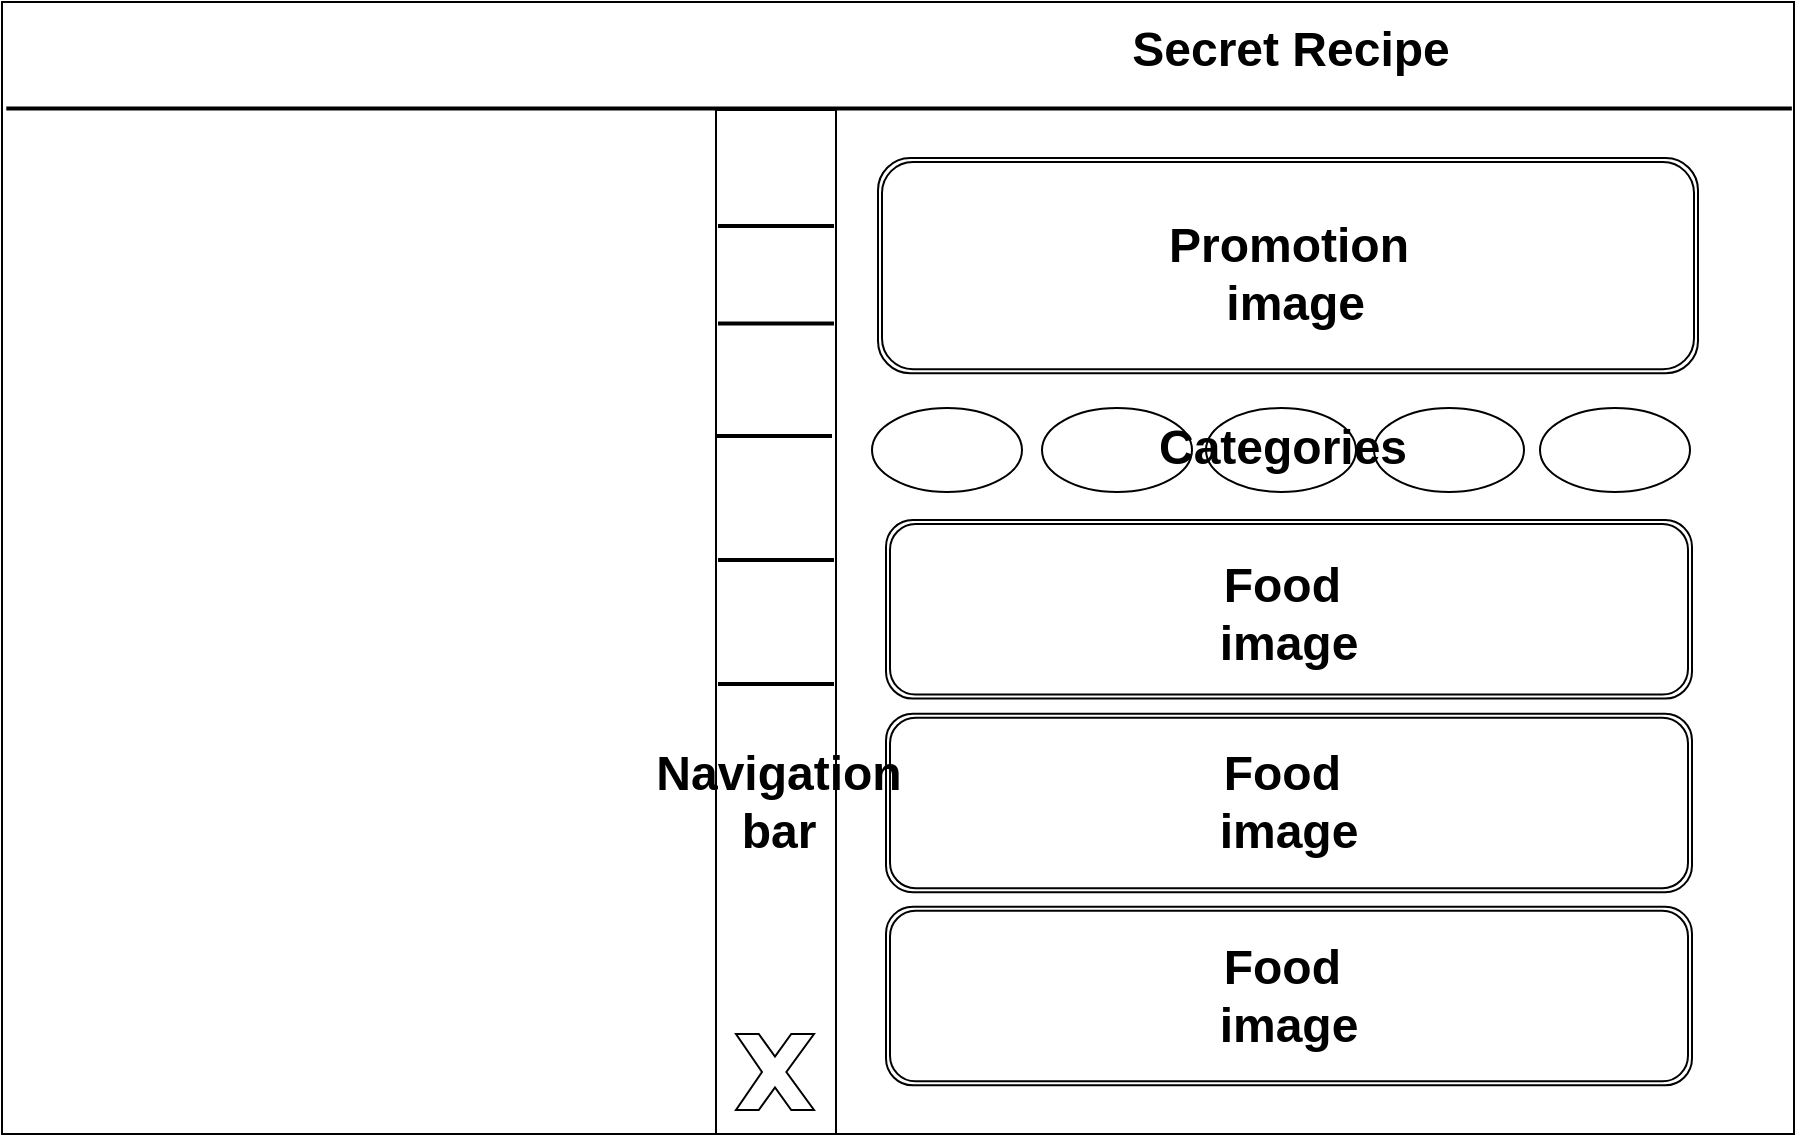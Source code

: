 <mxfile version="24.7.10">
  <diagram name="Page-1" id="hPOh9uv4Xi-a1cSwoiG5">
    <mxGraphModel dx="1918" dy="1073" grid="0" gridSize="10" guides="1" tooltips="1" connect="1" arrows="1" fold="1" page="0" pageScale="1" pageWidth="850" pageHeight="1100" math="0" shadow="0">
      <root>
        <mxCell id="0" />
        <mxCell id="1" parent="0" />
        <mxCell id="TidTo2rOgOH8y78XN5G_-71" value="" style="group" vertex="1" connectable="0" parent="1">
          <mxGeometry x="-317" y="-137" width="896" height="566" as="geometry" />
        </mxCell>
        <mxCell id="TidTo2rOgOH8y78XN5G_-4" value="" style="rounded=0;whiteSpace=wrap;html=1;" vertex="1" parent="TidTo2rOgOH8y78XN5G_-71">
          <mxGeometry width="896" height="566" as="geometry" />
        </mxCell>
        <mxCell id="TidTo2rOgOH8y78XN5G_-7" value="" style="line;strokeWidth=2;html=1;" vertex="1" parent="TidTo2rOgOH8y78XN5G_-71">
          <mxGeometry x="2.149" y="47.364" width="892.777" height="11.841" as="geometry" />
        </mxCell>
        <mxCell id="TidTo2rOgOH8y78XN5G_-9" value="Secret Recipe" style="text;strokeColor=none;fillColor=none;html=1;fontSize=24;fontStyle=1;verticalAlign=middle;align=center;" vertex="1" parent="TidTo2rOgOH8y78XN5G_-71">
          <mxGeometry x="589.783" y="0.001" width="107.434" height="47.364" as="geometry" />
        </mxCell>
        <mxCell id="TidTo2rOgOH8y78XN5G_-65" value="" style="group" vertex="1" connectable="0" parent="TidTo2rOgOH8y78XN5G_-71">
          <mxGeometry x="442" y="259.02" width="403" height="282.65" as="geometry" />
        </mxCell>
        <mxCell id="TidTo2rOgOH8y78XN5G_-77" value="" style="group" vertex="1" connectable="0" parent="TidTo2rOgOH8y78XN5G_-65">
          <mxGeometry width="403" height="282.65" as="geometry" />
        </mxCell>
        <mxCell id="TidTo2rOgOH8y78XN5G_-61" value="" style="shape=ext;double=1;rounded=1;whiteSpace=wrap;html=1;" vertex="1" parent="TidTo2rOgOH8y78XN5G_-77">
          <mxGeometry width="403" height="89.286" as="geometry" />
        </mxCell>
        <mxCell id="TidTo2rOgOH8y78XN5G_-62" value="" style="shape=ext;double=1;rounded=1;whiteSpace=wrap;html=1;" vertex="1" parent="TidTo2rOgOH8y78XN5G_-77">
          <mxGeometry y="96.82" width="403" height="89.286" as="geometry" />
        </mxCell>
        <mxCell id="TidTo2rOgOH8y78XN5G_-63" value="" style="shape=ext;double=1;rounded=1;whiteSpace=wrap;html=1;" vertex="1" parent="TidTo2rOgOH8y78XN5G_-77">
          <mxGeometry y="193.364" width="403" height="89.286" as="geometry" />
        </mxCell>
        <mxCell id="TidTo2rOgOH8y78XN5G_-74" value="Food&amp;nbsp;&lt;div&gt;image&lt;/div&gt;" style="text;strokeColor=none;fillColor=none;html=1;fontSize=24;fontStyle=1;verticalAlign=middle;align=center;" vertex="1" parent="TidTo2rOgOH8y78XN5G_-77">
          <mxGeometry x="62.534" y="26.978" width="277.931" height="40.0" as="geometry" />
        </mxCell>
        <mxCell id="TidTo2rOgOH8y78XN5G_-73" value="Food&amp;nbsp;&lt;div&gt;image&lt;/div&gt;" style="text;strokeColor=none;fillColor=none;html=1;fontSize=24;fontStyle=1;verticalAlign=middle;align=center;" vertex="1" parent="TidTo2rOgOH8y78XN5G_-77">
          <mxGeometry x="62.534" y="121.328" width="277.931" height="40.0" as="geometry" />
        </mxCell>
        <mxCell id="TidTo2rOgOH8y78XN5G_-72" value="Food&amp;nbsp;&lt;div&gt;image&lt;/div&gt;" style="text;strokeColor=none;fillColor=none;html=1;fontSize=24;fontStyle=1;verticalAlign=middle;align=center;" vertex="1" parent="TidTo2rOgOH8y78XN5G_-77">
          <mxGeometry x="62.534" y="218.009" width="277.931" height="40.0" as="geometry" />
        </mxCell>
        <mxCell id="TidTo2rOgOH8y78XN5G_-75" value="" style="group" vertex="1" connectable="0" parent="TidTo2rOgOH8y78XN5G_-71">
          <mxGeometry x="438" y="78" width="410" height="107.62" as="geometry" />
        </mxCell>
        <mxCell id="TidTo2rOgOH8y78XN5G_-67" value="" style="shape=ext;double=1;rounded=1;whiteSpace=wrap;html=1;" vertex="1" parent="TidTo2rOgOH8y78XN5G_-75">
          <mxGeometry width="410" height="107.62" as="geometry" />
        </mxCell>
        <mxCell id="TidTo2rOgOH8y78XN5G_-66" value="Promotion&lt;div&gt;&amp;nbsp;image&lt;/div&gt;" style="text;strokeColor=none;fillColor=none;html=1;fontSize=24;fontStyle=1;verticalAlign=middle;align=center;" vertex="1" parent="TidTo2rOgOH8y78XN5G_-75">
          <mxGeometry x="109.201" y="44.001" width="191.569" height="28.0" as="geometry" />
        </mxCell>
        <mxCell id="TidTo2rOgOH8y78XN5G_-85" value="" style="group" vertex="1" connectable="0" parent="TidTo2rOgOH8y78XN5G_-71">
          <mxGeometry x="435" y="203" width="409" height="42" as="geometry" />
        </mxCell>
        <mxCell id="TidTo2rOgOH8y78XN5G_-80" value="" style="ellipse;whiteSpace=wrap;html=1;" vertex="1" parent="TidTo2rOgOH8y78XN5G_-85">
          <mxGeometry width="75" height="42" as="geometry" />
        </mxCell>
        <mxCell id="TidTo2rOgOH8y78XN5G_-84" value="" style="ellipse;whiteSpace=wrap;html=1;" vertex="1" parent="TidTo2rOgOH8y78XN5G_-85">
          <mxGeometry x="167" width="75" height="42" as="geometry" />
        </mxCell>
        <mxCell id="TidTo2rOgOH8y78XN5G_-83" value="" style="ellipse;whiteSpace=wrap;html=1;" vertex="1" parent="TidTo2rOgOH8y78XN5G_-85">
          <mxGeometry x="251" width="75" height="42" as="geometry" />
        </mxCell>
        <mxCell id="TidTo2rOgOH8y78XN5G_-82" value="" style="ellipse;whiteSpace=wrap;html=1;" vertex="1" parent="TidTo2rOgOH8y78XN5G_-85">
          <mxGeometry x="85" width="75" height="42" as="geometry" />
        </mxCell>
        <mxCell id="TidTo2rOgOH8y78XN5G_-81" value="" style="ellipse;whiteSpace=wrap;html=1;" vertex="1" parent="TidTo2rOgOH8y78XN5G_-85">
          <mxGeometry x="334" width="75" height="42" as="geometry" />
        </mxCell>
        <mxCell id="TidTo2rOgOH8y78XN5G_-86" value="Categories" style="text;strokeColor=none;fillColor=none;html=1;fontSize=24;fontStyle=1;verticalAlign=middle;align=center;" vertex="1" parent="TidTo2rOgOH8y78XN5G_-85">
          <mxGeometry x="154.5" width="100" height="40" as="geometry" />
        </mxCell>
        <mxCell id="TidTo2rOgOH8y78XN5G_-90" value="" style="rounded=0;whiteSpace=wrap;html=1;" vertex="1" parent="TidTo2rOgOH8y78XN5G_-71">
          <mxGeometry x="357" y="54" width="60" height="512" as="geometry" />
        </mxCell>
        <mxCell id="TidTo2rOgOH8y78XN5G_-124" value="" style="group" vertex="1" connectable="0" parent="TidTo2rOgOH8y78XN5G_-71">
          <mxGeometry x="357" y="107" width="59" height="239" as="geometry" />
        </mxCell>
        <mxCell id="TidTo2rOgOH8y78XN5G_-92" value="" style="line;strokeWidth=2;html=1;" vertex="1" parent="TidTo2rOgOH8y78XN5G_-124">
          <mxGeometry x="1" y="48.81" width="58" height="10" as="geometry" />
        </mxCell>
        <mxCell id="TidTo2rOgOH8y78XN5G_-117" value="" style="line;strokeWidth=2;html=1;" vertex="1" parent="TidTo2rOgOH8y78XN5G_-124">
          <mxGeometry y="105" width="58" height="10" as="geometry" />
        </mxCell>
        <mxCell id="TidTo2rOgOH8y78XN5G_-120" value="" style="line;strokeWidth=2;html=1;" vertex="1" parent="TidTo2rOgOH8y78XN5G_-124">
          <mxGeometry x="1" y="167" width="58" height="10" as="geometry" />
        </mxCell>
        <mxCell id="TidTo2rOgOH8y78XN5G_-121" value="" style="line;strokeWidth=2;html=1;" vertex="1" parent="TidTo2rOgOH8y78XN5G_-124">
          <mxGeometry x="1" y="229" width="58" height="10" as="geometry" />
        </mxCell>
        <mxCell id="TidTo2rOgOH8y78XN5G_-122" value="" style="line;strokeWidth=2;html=1;" vertex="1" parent="TidTo2rOgOH8y78XN5G_-124">
          <mxGeometry x="1" width="58" height="10" as="geometry" />
        </mxCell>
        <mxCell id="TidTo2rOgOH8y78XN5G_-125" value="Navigation&lt;div&gt;bar&lt;/div&gt;" style="text;strokeColor=none;fillColor=none;html=1;fontSize=24;fontStyle=1;verticalAlign=middle;align=center;" vertex="1" parent="TidTo2rOgOH8y78XN5G_-71">
          <mxGeometry x="338" y="380.34" width="100" height="40" as="geometry" />
        </mxCell>
        <mxCell id="TidTo2rOgOH8y78XN5G_-128" value="" style="verticalLabelPosition=bottom;verticalAlign=top;html=1;shape=mxgraph.basic.x" vertex="1" parent="TidTo2rOgOH8y78XN5G_-71">
          <mxGeometry x="367" y="516" width="39" height="38" as="geometry" />
        </mxCell>
      </root>
    </mxGraphModel>
  </diagram>
</mxfile>
